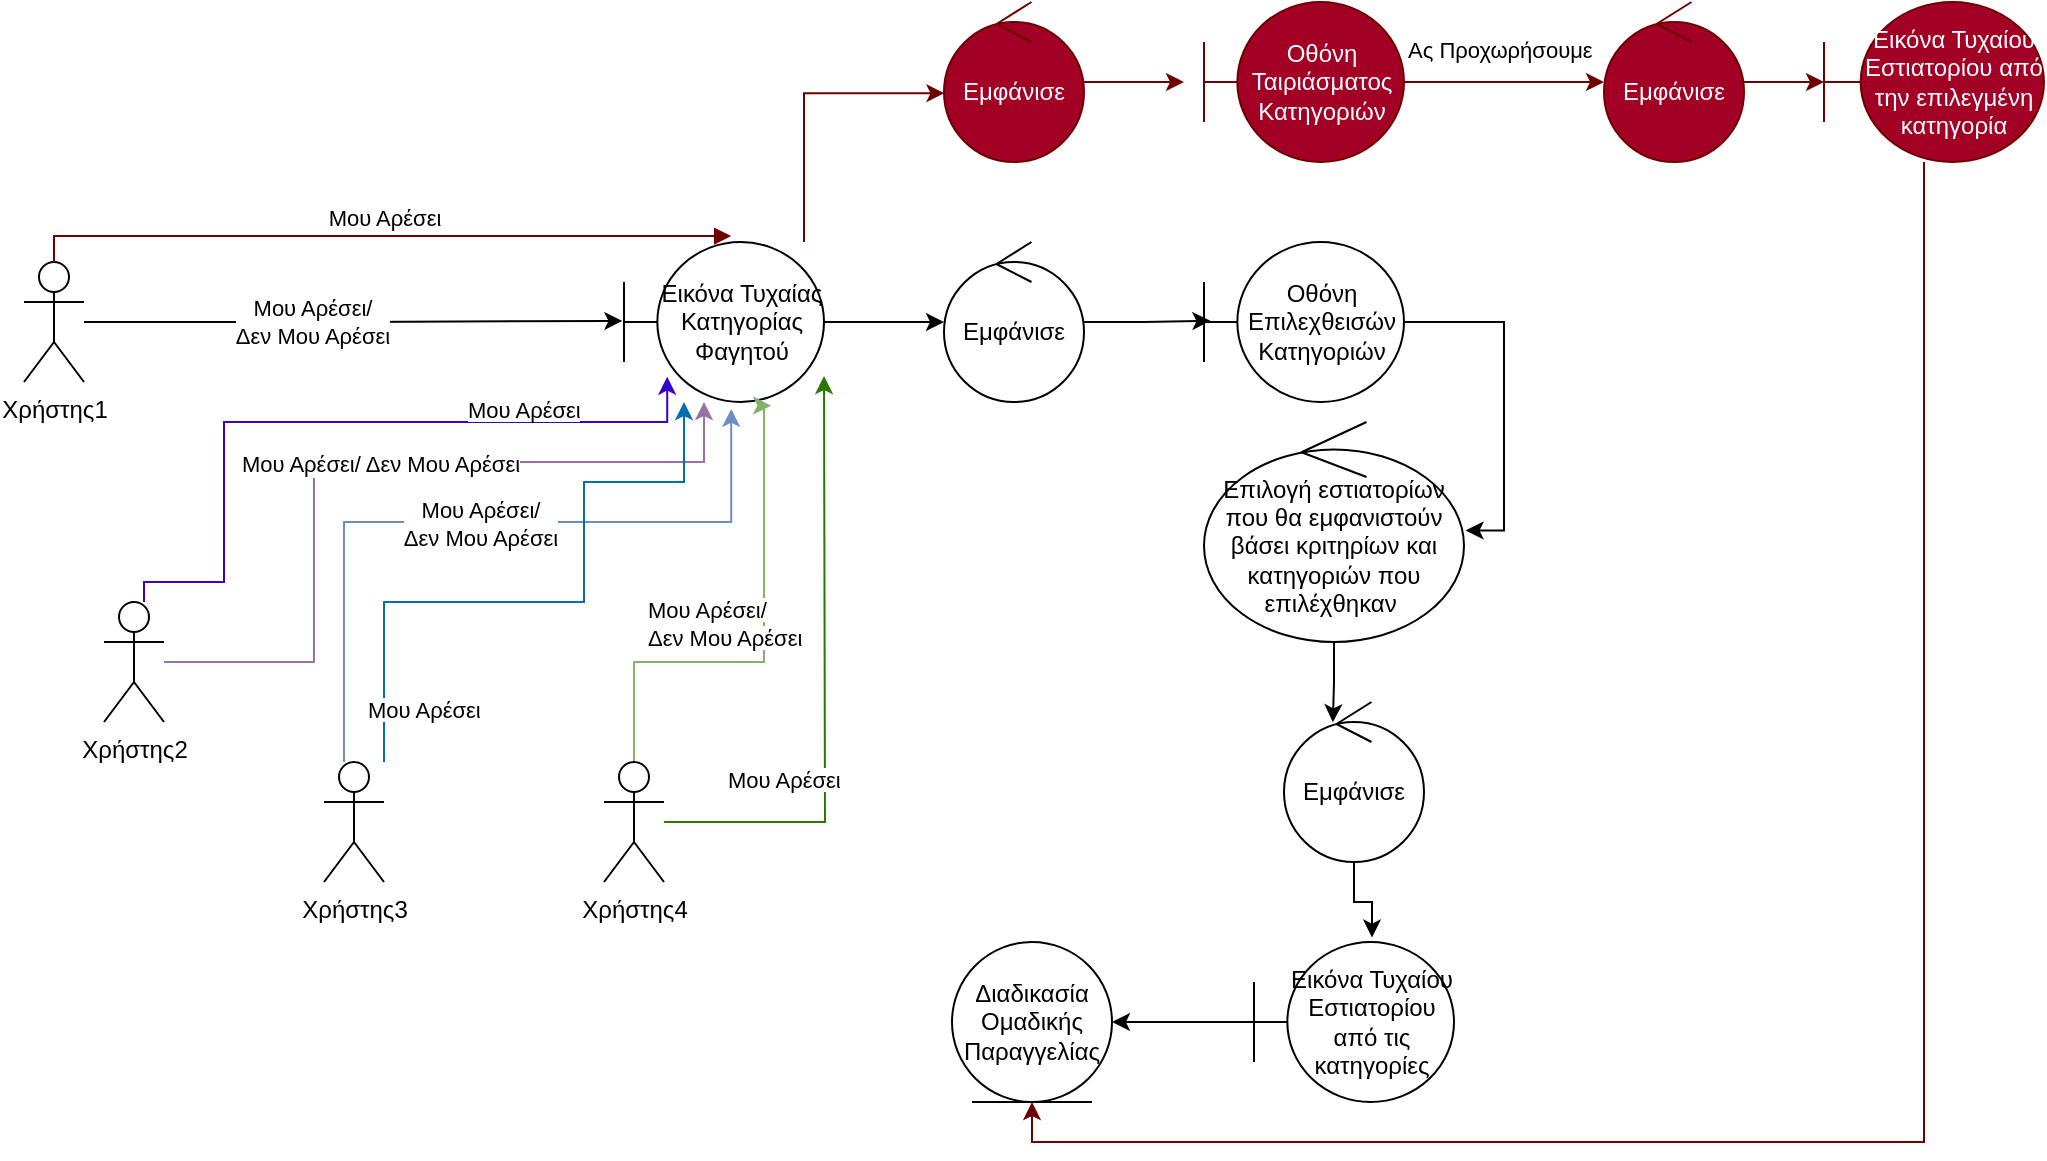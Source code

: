 <mxfile version="17.4.6" type="device"><diagram id="YdhrRvcRqn8QNGtlh9eK" name="Page-1"><mxGraphModel dx="1865" dy="1690" grid="1" gridSize="10" guides="1" tooltips="1" connect="1" arrows="1" fold="1" page="1" pageScale="1" pageWidth="827" pageHeight="1169" math="0" shadow="0"><root><mxCell id="0"/><mxCell id="1" parent="0"/><mxCell id="p9wZqilaWc2wWG1N_qHz-3" style="edgeStyle=orthogonalEdgeStyle;rounded=0;orthogonalLoop=1;jettySize=auto;html=1;entryX=-0.008;entryY=0.493;entryDx=0;entryDy=0;entryPerimeter=0;" edge="1" parent="1" source="p9wZqilaWc2wWG1N_qHz-1" target="p9wZqilaWc2wWG1N_qHz-2"><mxGeometry relative="1" as="geometry"/></mxCell><mxCell id="p9wZqilaWc2wWG1N_qHz-4" value="Μου Αρέσει/&lt;br&gt;Δεν Μου Αρέσει" style="edgeLabel;html=1;align=center;verticalAlign=middle;resizable=0;points=[];" vertex="1" connectable="0" parent="p9wZqilaWc2wWG1N_qHz-3"><mxGeometry x="-0.22" y="-2" relative="1" as="geometry"><mxPoint x="9" y="-2" as="offset"/></mxGeometry></mxCell><mxCell id="p9wZqilaWc2wWG1N_qHz-1" value="Χρήστης1" style="shape=umlActor;verticalLabelPosition=bottom;verticalAlign=top;html=1;outlineConnect=0;" vertex="1" parent="1"><mxGeometry x="-50" y="90" width="30" height="60" as="geometry"/></mxCell><mxCell id="p9wZqilaWc2wWG1N_qHz-21" style="edgeStyle=orthogonalEdgeStyle;rounded=0;orthogonalLoop=1;jettySize=auto;html=1;" edge="1" parent="1" source="p9wZqilaWc2wWG1N_qHz-2" target="p9wZqilaWc2wWG1N_qHz-20"><mxGeometry relative="1" as="geometry"/></mxCell><mxCell id="p9wZqilaWc2wWG1N_qHz-41" style="edgeStyle=orthogonalEdgeStyle;rounded=0;orthogonalLoop=1;jettySize=auto;html=1;entryX=0.003;entryY=0.57;entryDx=0;entryDy=0;entryPerimeter=0;fillColor=#a20025;strokeColor=#6F0000;" edge="1" parent="1" source="p9wZqilaWc2wWG1N_qHz-2" target="p9wZqilaWc2wWG1N_qHz-40"><mxGeometry relative="1" as="geometry"><Array as="points"><mxPoint x="340" y="6"/></Array></mxGeometry></mxCell><mxCell id="p9wZqilaWc2wWG1N_qHz-2" value="Εικόνα Τυχαίας Κατηγορίας Φαγητού" style="shape=umlBoundary;whiteSpace=wrap;html=1;" vertex="1" parent="1"><mxGeometry x="250" y="80" width="100" height="80" as="geometry"/></mxCell><mxCell id="p9wZqilaWc2wWG1N_qHz-10" style="edgeStyle=orthogonalEdgeStyle;rounded=0;orthogonalLoop=1;jettySize=auto;html=1;fillColor=#e1d5e7;strokeColor=#9673a6;" edge="1" parent="1" source="p9wZqilaWc2wWG1N_qHz-5" target="p9wZqilaWc2wWG1N_qHz-2"><mxGeometry relative="1" as="geometry"><Array as="points"><mxPoint x="95" y="190"/><mxPoint x="290" y="190"/></Array></mxGeometry></mxCell><mxCell id="p9wZqilaWc2wWG1N_qHz-34" style="edgeStyle=orthogonalEdgeStyle;rounded=0;orthogonalLoop=1;jettySize=auto;html=1;entryX=0.216;entryY=0.842;entryDx=0;entryDy=0;entryPerimeter=0;fillColor=#6a00ff;strokeColor=#3700CC;" edge="1" parent="1" source="p9wZqilaWc2wWG1N_qHz-5" target="p9wZqilaWc2wWG1N_qHz-2"><mxGeometry relative="1" as="geometry"><Array as="points"><mxPoint x="10" y="250"/><mxPoint x="50" y="250"/><mxPoint x="50" y="170"/><mxPoint x="272" y="170"/></Array></mxGeometry></mxCell><mxCell id="p9wZqilaWc2wWG1N_qHz-5" value="Χρήστης2" style="shape=umlActor;verticalLabelPosition=bottom;verticalAlign=top;html=1;outlineConnect=0;" vertex="1" parent="1"><mxGeometry x="-10" y="260" width="30" height="60" as="geometry"/></mxCell><mxCell id="p9wZqilaWc2wWG1N_qHz-12" style="edgeStyle=orthogonalEdgeStyle;rounded=0;orthogonalLoop=1;jettySize=auto;html=1;entryX=0.536;entryY=1.043;entryDx=0;entryDy=0;entryPerimeter=0;fillColor=#dae8fc;strokeColor=#6c8ebf;" edge="1" parent="1" source="p9wZqilaWc2wWG1N_qHz-6" target="p9wZqilaWc2wWG1N_qHz-2"><mxGeometry relative="1" as="geometry"><Array as="points"><mxPoint x="110" y="220"/><mxPoint x="304" y="220"/></Array></mxGeometry></mxCell><mxCell id="p9wZqilaWc2wWG1N_qHz-36" style="edgeStyle=orthogonalEdgeStyle;rounded=0;orthogonalLoop=1;jettySize=auto;html=1;fillColor=#1ba1e2;strokeColor=#006EAF;" edge="1" parent="1" source="p9wZqilaWc2wWG1N_qHz-6"><mxGeometry relative="1" as="geometry"><mxPoint x="280" y="160" as="targetPoint"/><Array as="points"><mxPoint x="130" y="260"/><mxPoint x="230" y="260"/><mxPoint x="230" y="200"/><mxPoint x="280" y="200"/></Array></mxGeometry></mxCell><mxCell id="p9wZqilaWc2wWG1N_qHz-6" value="Χρήστης3" style="shape=umlActor;verticalLabelPosition=bottom;verticalAlign=top;html=1;outlineConnect=0;" vertex="1" parent="1"><mxGeometry x="100" y="340" width="30" height="60" as="geometry"/></mxCell><mxCell id="p9wZqilaWc2wWG1N_qHz-14" style="edgeStyle=orthogonalEdgeStyle;rounded=0;orthogonalLoop=1;jettySize=auto;html=1;entryX=0.736;entryY=1.023;entryDx=0;entryDy=0;entryPerimeter=0;fillColor=#d5e8d4;strokeColor=#82b366;" edge="1" parent="1" source="p9wZqilaWc2wWG1N_qHz-7" target="p9wZqilaWc2wWG1N_qHz-2"><mxGeometry relative="1" as="geometry"><Array as="points"><mxPoint x="255" y="290"/><mxPoint x="320" y="290"/><mxPoint x="320" y="162"/></Array></mxGeometry></mxCell><mxCell id="p9wZqilaWc2wWG1N_qHz-38" style="edgeStyle=orthogonalEdgeStyle;rounded=0;orthogonalLoop=1;jettySize=auto;html=1;fillColor=#60a917;strokeColor=#2D7600;" edge="1" parent="1" source="p9wZqilaWc2wWG1N_qHz-7"><mxGeometry relative="1" as="geometry"><mxPoint x="350" y="147" as="targetPoint"/></mxGeometry></mxCell><mxCell id="p9wZqilaWc2wWG1N_qHz-7" value="Χρήστης4" style="shape=umlActor;verticalLabelPosition=bottom;verticalAlign=top;html=1;outlineConnect=0;" vertex="1" parent="1"><mxGeometry x="240" y="340" width="30" height="60" as="geometry"/></mxCell><mxCell id="p9wZqilaWc2wWG1N_qHz-11" value="Μου Αρέσει/ Δεν Μου Αρέσει" style="edgeLabel;html=1;align=center;verticalAlign=middle;resizable=0;points=[];" vertex="1" connectable="0" parent="1"><mxGeometry x="140" y="220" as="geometry"><mxPoint x="-12" y="-29" as="offset"/></mxGeometry></mxCell><mxCell id="p9wZqilaWc2wWG1N_qHz-13" value="Μου Αρέσει/&lt;br&gt;Δεν Μου Αρέσει" style="edgeLabel;html=1;align=center;verticalAlign=middle;resizable=0;points=[];" vertex="1" connectable="0" parent="1"><mxGeometry x="190" y="250" as="geometry"><mxPoint x="-12" y="-29" as="offset"/></mxGeometry></mxCell><mxCell id="p9wZqilaWc2wWG1N_qHz-15" value="&lt;span style=&quot;color: rgb(0 , 0 , 0) ; font-family: &amp;#34;helvetica&amp;#34; ; font-size: 11px ; font-style: normal ; font-weight: 400 ; letter-spacing: normal ; text-align: center ; text-indent: 0px ; text-transform: none ; word-spacing: 0px ; background-color: rgb(255 , 255 , 255) ; display: inline ; float: none&quot;&gt;Μου Αρέσει/&lt;br&gt;Δεν Μου Αρέσει&lt;/span&gt;" style="text;whiteSpace=wrap;html=1;" vertex="1" parent="1"><mxGeometry x="260" y="250" width="80" height="30" as="geometry"/></mxCell><mxCell id="p9wZqilaWc2wWG1N_qHz-23" style="edgeStyle=orthogonalEdgeStyle;rounded=0;orthogonalLoop=1;jettySize=auto;html=1;entryX=0.032;entryY=0.492;entryDx=0;entryDy=0;entryPerimeter=0;" edge="1" parent="1" source="p9wZqilaWc2wWG1N_qHz-20" target="p9wZqilaWc2wWG1N_qHz-22"><mxGeometry relative="1" as="geometry"/></mxCell><mxCell id="p9wZqilaWc2wWG1N_qHz-20" value="Εμφάνισε" style="ellipse;shape=umlControl;whiteSpace=wrap;html=1;" vertex="1" parent="1"><mxGeometry x="410" y="80" width="70" height="80" as="geometry"/></mxCell><mxCell id="p9wZqilaWc2wWG1N_qHz-26" style="edgeStyle=orthogonalEdgeStyle;rounded=0;orthogonalLoop=1;jettySize=auto;html=1;entryX=1.006;entryY=0.493;entryDx=0;entryDy=0;entryPerimeter=0;" edge="1" parent="1" source="p9wZqilaWc2wWG1N_qHz-22" target="p9wZqilaWc2wWG1N_qHz-25"><mxGeometry relative="1" as="geometry"><mxPoint x="680" y="230" as="targetPoint"/><Array as="points"><mxPoint x="690" y="120"/><mxPoint x="690" y="224"/></Array></mxGeometry></mxCell><mxCell id="p9wZqilaWc2wWG1N_qHz-22" value="Οθόνη Επιλεχθεισών Κατηγοριών" style="shape=umlBoundary;whiteSpace=wrap;html=1;" vertex="1" parent="1"><mxGeometry x="540" y="80" width="100" height="80" as="geometry"/></mxCell><mxCell id="p9wZqilaWc2wWG1N_qHz-32" style="edgeStyle=orthogonalEdgeStyle;rounded=0;orthogonalLoop=1;jettySize=auto;html=1;entryX=1;entryY=0.5;entryDx=0;entryDy=0;" edge="1" parent="1" source="p9wZqilaWc2wWG1N_qHz-24" target="p9wZqilaWc2wWG1N_qHz-31"><mxGeometry relative="1" as="geometry"/></mxCell><mxCell id="p9wZqilaWc2wWG1N_qHz-24" value="Εικόνα Τυχαίου Εστιατορίου από τις κατηγορίες" style="shape=umlBoundary;whiteSpace=wrap;html=1;" vertex="1" parent="1"><mxGeometry x="565" y="430" width="100" height="80" as="geometry"/></mxCell><mxCell id="p9wZqilaWc2wWG1N_qHz-30" style="edgeStyle=orthogonalEdgeStyle;rounded=0;orthogonalLoop=1;jettySize=auto;html=1;entryX=0.349;entryY=0.127;entryDx=0;entryDy=0;entryPerimeter=0;" edge="1" parent="1" source="p9wZqilaWc2wWG1N_qHz-25" target="p9wZqilaWc2wWG1N_qHz-27"><mxGeometry relative="1" as="geometry"/></mxCell><mxCell id="p9wZqilaWc2wWG1N_qHz-25" value="Επιλογή εστιατορίων που θα εμφανιστούν βάσει κριτηρίων και κατηγοριών που επιλέχθηκαν&amp;nbsp;" style="ellipse;shape=umlControl;whiteSpace=wrap;html=1;" vertex="1" parent="1"><mxGeometry x="540" y="170" width="130" height="110" as="geometry"/></mxCell><mxCell id="p9wZqilaWc2wWG1N_qHz-29" style="edgeStyle=orthogonalEdgeStyle;rounded=0;orthogonalLoop=1;jettySize=auto;html=1;entryX=0.59;entryY=-0.028;entryDx=0;entryDy=0;entryPerimeter=0;" edge="1" parent="1" source="p9wZqilaWc2wWG1N_qHz-27" target="p9wZqilaWc2wWG1N_qHz-24"><mxGeometry relative="1" as="geometry"/></mxCell><mxCell id="p9wZqilaWc2wWG1N_qHz-27" value="Εμφάνισε" style="ellipse;shape=umlControl;whiteSpace=wrap;html=1;" vertex="1" parent="1"><mxGeometry x="580" y="310" width="70" height="80" as="geometry"/></mxCell><mxCell id="p9wZqilaWc2wWG1N_qHz-31" value="Διαδικασία Ομαδικής Παραγγελίας" style="ellipse;shape=umlEntity;whiteSpace=wrap;html=1;" vertex="1" parent="1"><mxGeometry x="414" y="430" width="80" height="80" as="geometry"/></mxCell><mxCell id="p9wZqilaWc2wWG1N_qHz-33" value="Μου Αρέσει" style="html=1;verticalAlign=bottom;endArrow=block;rounded=0;exitX=0.5;exitY=0;exitDx=0;exitDy=0;exitPerimeter=0;entryX=0.536;entryY=-0.037;entryDx=0;entryDy=0;entryPerimeter=0;edgeStyle=orthogonalEdgeStyle;fillColor=#a20025;strokeColor=#6F0000;" edge="1" parent="1" source="p9wZqilaWc2wWG1N_qHz-1" target="p9wZqilaWc2wWG1N_qHz-2"><mxGeometry x="0.013" width="80" relative="1" as="geometry"><mxPoint x="370" y="180" as="sourcePoint"/><mxPoint x="450" y="180" as="targetPoint"/><mxPoint as="offset"/></mxGeometry></mxCell><mxCell id="p9wZqilaWc2wWG1N_qHz-35" value="&lt;span style=&quot;color: rgb(0, 0, 0); font-family: helvetica; font-size: 11px; font-style: normal; font-weight: 400; letter-spacing: normal; text-align: center; text-indent: 0px; text-transform: none; word-spacing: 0px; background-color: rgb(255, 255, 255); display: inline; float: none;&quot;&gt;Μου Αρέσει&lt;/span&gt;" style="text;whiteSpace=wrap;html=1;" vertex="1" parent="1"><mxGeometry x="170" y="150" width="80" height="30" as="geometry"/></mxCell><mxCell id="p9wZqilaWc2wWG1N_qHz-37" value="&lt;span style=&quot;color: rgb(0, 0, 0); font-family: helvetica; font-size: 11px; font-style: normal; font-weight: 400; letter-spacing: normal; text-align: center; text-indent: 0px; text-transform: none; word-spacing: 0px; background-color: rgb(255, 255, 255); display: inline; float: none;&quot;&gt;Μου Αρέσει&lt;/span&gt;" style="text;whiteSpace=wrap;html=1;" vertex="1" parent="1"><mxGeometry x="120" y="300" width="80" height="30" as="geometry"/></mxCell><mxCell id="p9wZqilaWc2wWG1N_qHz-39" value="&lt;span style=&quot;color: rgb(0, 0, 0); font-family: helvetica; font-size: 11px; font-style: normal; font-weight: 400; letter-spacing: normal; text-align: center; text-indent: 0px; text-transform: none; word-spacing: 0px; background-color: rgb(255, 255, 255); display: inline; float: none;&quot;&gt;Μου Αρέσει&lt;/span&gt;" style="text;whiteSpace=wrap;html=1;" vertex="1" parent="1"><mxGeometry x="300" y="335" width="80" height="30" as="geometry"/></mxCell><mxCell id="p9wZqilaWc2wWG1N_qHz-43" style="edgeStyle=orthogonalEdgeStyle;rounded=0;orthogonalLoop=1;jettySize=auto;html=1;fillColor=#a20025;strokeColor=#6F0000;" edge="1" parent="1" source="p9wZqilaWc2wWG1N_qHz-40"><mxGeometry relative="1" as="geometry"><mxPoint x="530" as="targetPoint"/></mxGeometry></mxCell><mxCell id="p9wZqilaWc2wWG1N_qHz-40" value="Εμφάνισε" style="ellipse;shape=umlControl;whiteSpace=wrap;html=1;fillColor=#a20025;fontColor=#ffffff;strokeColor=#6F0000;" vertex="1" parent="1"><mxGeometry x="410" y="-40" width="70" height="80" as="geometry"/></mxCell><mxCell id="p9wZqilaWc2wWG1N_qHz-45" style="edgeStyle=orthogonalEdgeStyle;rounded=0;orthogonalLoop=1;jettySize=auto;html=1;fillColor=#a20025;strokeColor=#6F0000;" edge="1" parent="1" source="p9wZqilaWc2wWG1N_qHz-42" target="p9wZqilaWc2wWG1N_qHz-44"><mxGeometry relative="1" as="geometry"/></mxCell><mxCell id="p9wZqilaWc2wWG1N_qHz-42" value="Οθόνη Ταιριάσματος Κατηγοριών" style="shape=umlBoundary;whiteSpace=wrap;html=1;fillColor=#a20025;fontColor=#ffffff;strokeColor=#6F0000;" vertex="1" parent="1"><mxGeometry x="540" y="-40" width="100" height="80" as="geometry"/></mxCell><mxCell id="p9wZqilaWc2wWG1N_qHz-48" style="edgeStyle=orthogonalEdgeStyle;rounded=0;orthogonalLoop=1;jettySize=auto;html=1;entryX=0;entryY=0.5;entryDx=0;entryDy=0;entryPerimeter=0;fillColor=#a20025;strokeColor=#6F0000;" edge="1" parent="1" source="p9wZqilaWc2wWG1N_qHz-44" target="p9wZqilaWc2wWG1N_qHz-47"><mxGeometry relative="1" as="geometry"/></mxCell><mxCell id="p9wZqilaWc2wWG1N_qHz-44" value="Εμφάνισε" style="ellipse;shape=umlControl;whiteSpace=wrap;html=1;fillColor=#a20025;fontColor=#ffffff;strokeColor=#6F0000;" vertex="1" parent="1"><mxGeometry x="740" y="-40" width="70" height="80" as="geometry"/></mxCell><mxCell id="p9wZqilaWc2wWG1N_qHz-46" value="&lt;div style=&quot;text-align: center&quot;&gt;&lt;font face=&quot;helvetica&quot;&gt;&lt;span style=&quot;font-size: 11px ; background-color: rgb(255 , 255 , 255)&quot;&gt;Ας Προχωρήσουμε&lt;/span&gt;&lt;/font&gt;&lt;/div&gt;" style="text;whiteSpace=wrap;html=1;" vertex="1" parent="1"><mxGeometry x="640" y="-30" width="100" height="30" as="geometry"/></mxCell><mxCell id="p9wZqilaWc2wWG1N_qHz-49" style="edgeStyle=orthogonalEdgeStyle;rounded=0;orthogonalLoop=1;jettySize=auto;html=1;entryX=0.5;entryY=1;entryDx=0;entryDy=0;fillColor=#a20025;strokeColor=#6F0000;" edge="1" parent="1" source="p9wZqilaWc2wWG1N_qHz-47" target="p9wZqilaWc2wWG1N_qHz-31"><mxGeometry relative="1" as="geometry"><Array as="points"><mxPoint x="900" y="530"/><mxPoint x="454" y="530"/></Array></mxGeometry></mxCell><mxCell id="p9wZqilaWc2wWG1N_qHz-47" value="Εικόνα Τυχαίου Εστιατορίου από την επιλεγμένη κατηγορία" style="shape=umlBoundary;whiteSpace=wrap;html=1;fillColor=#a20025;fontColor=#ffffff;strokeColor=#6F0000;" vertex="1" parent="1"><mxGeometry x="850" y="-40" width="110" height="80" as="geometry"/></mxCell></root></mxGraphModel></diagram></mxfile>